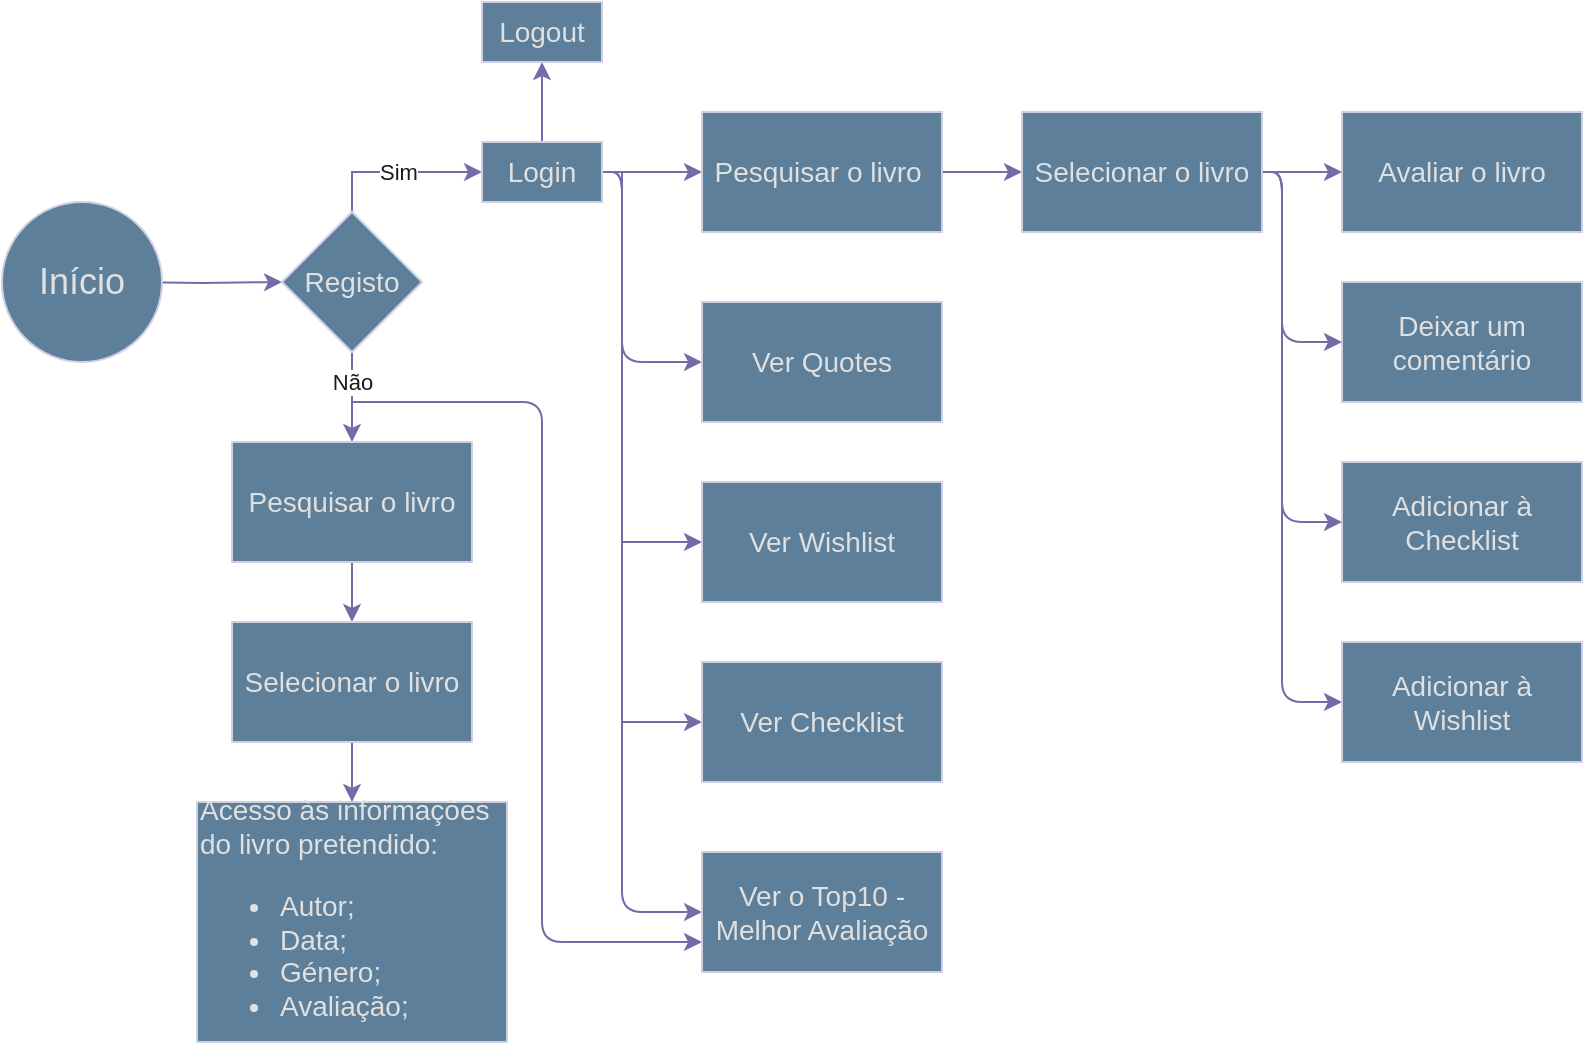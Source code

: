 <mxfile version="14.5.1" type="device"><diagram id="lLHPAmohYBpSUYGav1ZW" name="Page-1"><mxGraphModel dx="1106" dy="1949" grid="1" gridSize="10" guides="1" tooltips="1" connect="1" arrows="1" fold="1" page="1" pageScale="1" pageWidth="827" pageHeight="1169" math="0" shadow="0"><root><mxCell id="0"/><mxCell id="1" parent="0"/><mxCell id="gb7tLTJW4AF-gtPEAR_O-8" value="" style="edgeStyle=orthogonalEdgeStyle;rounded=0;orthogonalLoop=1;jettySize=auto;html=1;strokeColor=#736CA8;fontColor=#1A1A1A;" parent="1" target="gb7tLTJW4AF-gtPEAR_O-7" edge="1"><mxGeometry relative="1" as="geometry"><mxPoint x="110" y="110" as="sourcePoint"/></mxGeometry></mxCell><mxCell id="gb7tLTJW4AF-gtPEAR_O-10" value="" style="edgeStyle=orthogonalEdgeStyle;rounded=0;orthogonalLoop=1;jettySize=auto;html=1;strokeColor=#736CA8;fontColor=#1A1A1A;" parent="1" source="gb7tLTJW4AF-gtPEAR_O-7" target="gb7tLTJW4AF-gtPEAR_O-44" edge="1"><mxGeometry relative="1" as="geometry"><mxPoint x="225" y="200" as="targetPoint"/></mxGeometry></mxCell><mxCell id="gb7tLTJW4AF-gtPEAR_O-11" value="Não" style="edgeLabel;html=1;align=center;verticalAlign=middle;resizable=0;points=[];fontColor=#1A1A1A;" parent="gb7tLTJW4AF-gtPEAR_O-10" vertex="1" connectable="0"><mxGeometry x="-0.082" relative="1" as="geometry"><mxPoint y="-6" as="offset"/></mxGeometry></mxCell><mxCell id="gb7tLTJW4AF-gtPEAR_O-13" value="Sim" style="edgeStyle=orthogonalEdgeStyle;rounded=0;orthogonalLoop=1;jettySize=auto;html=1;strokeColor=#736CA8;fontColor=#1A1A1A;entryX=0;entryY=0.5;entryDx=0;entryDy=0;" parent="1" source="gb7tLTJW4AF-gtPEAR_O-7" target="gb7tLTJW4AF-gtPEAR_O-12" edge="1"><mxGeometry relative="1" as="geometry"><Array as="points"><mxPoint x="225" y="55"/></Array></mxGeometry></mxCell><mxCell id="gb7tLTJW4AF-gtPEAR_O-7" value="&lt;font style=&quot;font-size: 14px&quot;&gt;Registo&lt;/font&gt;" style="rhombus;whiteSpace=wrap;html=1;rounded=0;fillColor=#5D7F99;strokeColor=#D0CEE2;fontColor=#E0E0E0;" parent="1" vertex="1"><mxGeometry x="190" y="75" width="70" height="70" as="geometry"/></mxCell><mxCell id="gb7tLTJW4AF-gtPEAR_O-52" value="" style="edgeStyle=orthogonalEdgeStyle;curved=0;rounded=1;sketch=0;orthogonalLoop=1;jettySize=auto;html=1;fontColor=#1A1A1A;strokeColor=#736CA8;" parent="1" target="gb7tLTJW4AF-gtPEAR_O-48" edge="1"><mxGeometry relative="1" as="geometry"><Array as="points"><mxPoint x="320" y="170"/><mxPoint x="320" y="440"/></Array><mxPoint x="225" y="170" as="sourcePoint"/></mxGeometry></mxCell><mxCell id="gb7tLTJW4AF-gtPEAR_O-9" value="&lt;div style=&quot;text-align: left ; font-size: 14px&quot;&gt;&lt;font style=&quot;font-size: 14px&quot;&gt;Acesso às informações do livro pretendido:&lt;/font&gt;&lt;/div&gt;&lt;ul style=&quot;font-size: 14px&quot;&gt;&lt;li style=&quot;text-align: left&quot;&gt;&lt;font style=&quot;font-size: 14px&quot;&gt;Autor;&lt;br&gt;&lt;/font&gt;&lt;/li&gt;&lt;li style=&quot;text-align: left&quot;&gt;&lt;font style=&quot;font-size: 14px&quot;&gt;Data;&lt;br&gt;&lt;/font&gt;&lt;/li&gt;&lt;li style=&quot;text-align: left&quot;&gt;&lt;font style=&quot;font-size: 14px&quot;&gt;Género;&lt;br&gt;&lt;/font&gt;&lt;/li&gt;&lt;li&gt;&lt;div style=&quot;text-align: left&quot;&gt;&lt;font style=&quot;font-size: 14px&quot;&gt;Avaliação;&lt;/font&gt;&lt;/div&gt;&lt;/li&gt;&lt;/ul&gt;" style="whiteSpace=wrap;html=1;rounded=0;fillColor=#5D7F99;strokeColor=#D0CEE2;fontColor=#E0E0E0;" parent="1" vertex="1"><mxGeometry x="147.5" y="370" width="155" height="120" as="geometry"/></mxCell><mxCell id="gb7tLTJW4AF-gtPEAR_O-17" value="" style="edgeStyle=orthogonalEdgeStyle;rounded=0;orthogonalLoop=1;jettySize=auto;html=1;strokeColor=#736CA8;fontColor=#1A1A1A;" parent="1" source="gb7tLTJW4AF-gtPEAR_O-12" target="gb7tLTJW4AF-gtPEAR_O-16" edge="1"><mxGeometry relative="1" as="geometry"/></mxCell><mxCell id="gb7tLTJW4AF-gtPEAR_O-19" value="" style="edgeStyle=orthogonalEdgeStyle;rounded=0;orthogonalLoop=1;jettySize=auto;html=1;strokeColor=#736CA8;fontColor=#1A1A1A;" parent="1" source="gb7tLTJW4AF-gtPEAR_O-12" target="gb7tLTJW4AF-gtPEAR_O-18" edge="1"><mxGeometry relative="1" as="geometry"><Array as="points"><mxPoint x="360" y="240"/></Array></mxGeometry></mxCell><mxCell id="gb7tLTJW4AF-gtPEAR_O-21" value="" style="edgeStyle=orthogonalEdgeStyle;rounded=0;orthogonalLoop=1;jettySize=auto;html=1;strokeColor=#736CA8;fontColor=#1A1A1A;" parent="1" source="gb7tLTJW4AF-gtPEAR_O-12" target="gb7tLTJW4AF-gtPEAR_O-20" edge="1"><mxGeometry relative="1" as="geometry"><Array as="points"><mxPoint x="360" y="55"/><mxPoint x="360" y="330"/></Array></mxGeometry></mxCell><mxCell id="gb7tLTJW4AF-gtPEAR_O-43" value="" style="edgeStyle=orthogonalEdgeStyle;curved=0;rounded=1;sketch=0;orthogonalLoop=1;jettySize=auto;html=1;fontColor=#1A1A1A;strokeColor=#736CA8;" parent="1" source="gb7tLTJW4AF-gtPEAR_O-12" target="gb7tLTJW4AF-gtPEAR_O-42" edge="1"><mxGeometry relative="1" as="geometry"><Array as="points"><mxPoint x="360" y="55"/><mxPoint x="360" y="150"/></Array></mxGeometry></mxCell><mxCell id="gb7tLTJW4AF-gtPEAR_O-51" value="" style="edgeStyle=orthogonalEdgeStyle;curved=0;rounded=1;sketch=0;orthogonalLoop=1;jettySize=auto;html=1;fontColor=#1A1A1A;strokeColor=#736CA8;entryX=0;entryY=0.5;entryDx=0;entryDy=0;entryPerimeter=0;" parent="1" source="gb7tLTJW4AF-gtPEAR_O-12" target="gb7tLTJW4AF-gtPEAR_O-48" edge="1"><mxGeometry relative="1" as="geometry"><mxPoint x="397" y="425" as="targetPoint"/><Array as="points"><mxPoint x="360" y="55"/><mxPoint x="360" y="425"/></Array></mxGeometry></mxCell><mxCell id="cApugiHVVsXrlauWAfYe-2" value="" style="edgeStyle=orthogonalEdgeStyle;rounded=0;orthogonalLoop=1;jettySize=auto;html=1;strokeColor=#736CA8;fontColor=#1A1A1A;" parent="1" source="gb7tLTJW4AF-gtPEAR_O-12" target="cApugiHVVsXrlauWAfYe-1" edge="1"><mxGeometry relative="1" as="geometry"/></mxCell><mxCell id="gb7tLTJW4AF-gtPEAR_O-12" value="&lt;font style=&quot;font-size: 14px&quot;&gt;Login&lt;/font&gt;" style="whiteSpace=wrap;html=1;rounded=0;fillColor=#5D7F99;strokeColor=#D0CEE2;fontColor=#E0E0E0;" parent="1" vertex="1"><mxGeometry x="290" y="40" width="60" height="30" as="geometry"/></mxCell><mxCell id="gb7tLTJW4AF-gtPEAR_O-37" value="" style="edgeStyle=orthogonalEdgeStyle;curved=0;rounded=1;sketch=0;orthogonalLoop=1;jettySize=auto;html=1;fontColor=#1A1A1A;strokeColor=#736CA8;" parent="1" source="gb7tLTJW4AF-gtPEAR_O-16" target="gb7tLTJW4AF-gtPEAR_O-35" edge="1"><mxGeometry relative="1" as="geometry"/></mxCell><mxCell id="gb7tLTJW4AF-gtPEAR_O-16" value="&lt;font style=&quot;font-size: 14px&quot;&gt;Pesquisar o livro&amp;nbsp;&lt;/font&gt;" style="whiteSpace=wrap;html=1;rounded=0;fillColor=#5D7F99;strokeColor=#D0CEE2;fontColor=#E0E0E0;" parent="1" vertex="1"><mxGeometry x="400" y="25" width="120" height="60" as="geometry"/></mxCell><mxCell id="gb7tLTJW4AF-gtPEAR_O-18" value="&lt;font style=&quot;font-size: 14px&quot;&gt;Ver Wishlist&lt;/font&gt;" style="whiteSpace=wrap;html=1;rounded=0;fillColor=#5D7F99;strokeColor=#D0CEE2;fontColor=#E0E0E0;" parent="1" vertex="1"><mxGeometry x="400" y="210" width="120" height="60" as="geometry"/></mxCell><mxCell id="gb7tLTJW4AF-gtPEAR_O-20" value="&lt;font style=&quot;font-size: 14px&quot;&gt;Ver Checklist&lt;/font&gt;" style="whiteSpace=wrap;html=1;rounded=0;fillColor=#5D7F99;strokeColor=#D0CEE2;fontColor=#E0E0E0;" parent="1" vertex="1"><mxGeometry x="400" y="300" width="120" height="60" as="geometry"/></mxCell><mxCell id="gb7tLTJW4AF-gtPEAR_O-22" value="&lt;font style=&quot;font-size: 14px&quot;&gt;Avaliar o livro&lt;/font&gt;" style="whiteSpace=wrap;html=1;rounded=0;fillColor=#5D7F99;strokeColor=#D0CEE2;fontColor=#E0E0E0;" parent="1" vertex="1"><mxGeometry x="720" y="25" width="120" height="60" as="geometry"/></mxCell><mxCell id="gb7tLTJW4AF-gtPEAR_O-25" value="&lt;font style=&quot;font-size: 14px&quot;&gt;Deixar um comentário&lt;/font&gt;" style="whiteSpace=wrap;html=1;rounded=0;fillColor=#5D7F99;strokeColor=#D0CEE2;fontColor=#E0E0E0;" parent="1" vertex="1"><mxGeometry x="720" y="110" width="120" height="60" as="geometry"/></mxCell><mxCell id="gb7tLTJW4AF-gtPEAR_O-30" value="&lt;span style=&quot;font-size: 14px&quot;&gt;Adicionar à Checklist&lt;/span&gt;" style="whiteSpace=wrap;html=1;rounded=0;fillColor=#5D7F99;strokeColor=#D0CEE2;fontColor=#E0E0E0;" parent="1" vertex="1"><mxGeometry x="720" y="200" width="120" height="60" as="geometry"/></mxCell><mxCell id="gb7tLTJW4AF-gtPEAR_O-38" value="" style="edgeStyle=orthogonalEdgeStyle;curved=0;rounded=1;sketch=0;orthogonalLoop=1;jettySize=auto;html=1;fontColor=#1A1A1A;strokeColor=#736CA8;" parent="1" source="gb7tLTJW4AF-gtPEAR_O-35" target="gb7tLTJW4AF-gtPEAR_O-22" edge="1"><mxGeometry relative="1" as="geometry"/></mxCell><mxCell id="gb7tLTJW4AF-gtPEAR_O-40" value="" style="edgeStyle=orthogonalEdgeStyle;curved=0;rounded=1;sketch=0;orthogonalLoop=1;jettySize=auto;html=1;fontColor=#1A1A1A;strokeColor=#736CA8;entryX=0;entryY=0.5;entryDx=0;entryDy=0;" parent="1" source="gb7tLTJW4AF-gtPEAR_O-35" target="gb7tLTJW4AF-gtPEAR_O-25" edge="1"><mxGeometry relative="1" as="geometry"><mxPoint x="600" y="150" as="targetPoint"/><Array as="points"><mxPoint x="690" y="55"/><mxPoint x="690" y="140"/></Array></mxGeometry></mxCell><mxCell id="gb7tLTJW4AF-gtPEAR_O-53" style="edgeStyle=orthogonalEdgeStyle;curved=0;rounded=1;sketch=0;orthogonalLoop=1;jettySize=auto;html=1;fontColor=#1A1A1A;strokeColor=#736CA8;" parent="1" source="gb7tLTJW4AF-gtPEAR_O-35" target="gb7tLTJW4AF-gtPEAR_O-54" edge="1"><mxGeometry relative="1" as="geometry"><mxPoint x="680" y="320" as="targetPoint"/><Array as="points"><mxPoint x="690" y="55"/><mxPoint x="690" y="320"/></Array></mxGeometry></mxCell><mxCell id="gb7tLTJW4AF-gtPEAR_O-57" style="edgeStyle=orthogonalEdgeStyle;curved=0;rounded=1;sketch=0;orthogonalLoop=1;jettySize=auto;html=1;entryX=0;entryY=0.5;entryDx=0;entryDy=0;fontColor=#1A1A1A;strokeColor=#736CA8;" parent="1" source="gb7tLTJW4AF-gtPEAR_O-35" target="gb7tLTJW4AF-gtPEAR_O-30" edge="1"><mxGeometry relative="1" as="geometry"><Array as="points"><mxPoint x="690" y="55"/><mxPoint x="690" y="230"/></Array></mxGeometry></mxCell><mxCell id="gb7tLTJW4AF-gtPEAR_O-35" value="&lt;font style=&quot;font-size: 14px&quot;&gt;Selecionar o livro&lt;/font&gt;" style="rounded=0;whiteSpace=wrap;html=1;sketch=0;strokeColor=#D0CEE2;fillColor=#5D7F99;fontColor=#E0E0E0;" parent="1" vertex="1"><mxGeometry x="560" y="25" width="120" height="60" as="geometry"/></mxCell><mxCell id="gb7tLTJW4AF-gtPEAR_O-42" value="&lt;span style=&quot;font-size: 14px&quot;&gt;&lt;font&gt;Ver Quotes&lt;/font&gt;&lt;/span&gt;" style="whiteSpace=wrap;html=1;rounded=0;fillColor=#5D7F99;strokeColor=#D0CEE2;fontColor=#E0E0E0;" parent="1" vertex="1"><mxGeometry x="400" y="120" width="120" height="60" as="geometry"/></mxCell><mxCell id="gb7tLTJW4AF-gtPEAR_O-46" value="" style="edgeStyle=orthogonalEdgeStyle;curved=0;rounded=1;sketch=0;orthogonalLoop=1;jettySize=auto;html=1;fontColor=#1A1A1A;strokeColor=#736CA8;" parent="1" source="gb7tLTJW4AF-gtPEAR_O-44" target="gb7tLTJW4AF-gtPEAR_O-45" edge="1"><mxGeometry relative="1" as="geometry"/></mxCell><mxCell id="gb7tLTJW4AF-gtPEAR_O-44" value="&lt;font style=&quot;font-size: 14px&quot;&gt;Pesquisar o livro&lt;/font&gt;" style="rounded=0;whiteSpace=wrap;html=1;sketch=0;strokeColor=#D0CEE2;fillColor=#5D7F99;fontColor=#E0E0E0;" parent="1" vertex="1"><mxGeometry x="165" y="190" width="120" height="60" as="geometry"/></mxCell><mxCell id="gb7tLTJW4AF-gtPEAR_O-47" value="" style="edgeStyle=orthogonalEdgeStyle;curved=0;rounded=1;sketch=0;orthogonalLoop=1;jettySize=auto;html=1;fontColor=#1A1A1A;strokeColor=#736CA8;" parent="1" source="gb7tLTJW4AF-gtPEAR_O-45" target="gb7tLTJW4AF-gtPEAR_O-9" edge="1"><mxGeometry relative="1" as="geometry"/></mxCell><mxCell id="gb7tLTJW4AF-gtPEAR_O-45" value="&lt;font style=&quot;font-size: 14px&quot;&gt;Selecionar o livro&lt;/font&gt;" style="rounded=0;whiteSpace=wrap;html=1;sketch=0;strokeColor=#D0CEE2;fillColor=#5D7F99;fontColor=#E0E0E0;" parent="1" vertex="1"><mxGeometry x="165" y="280" width="120" height="60" as="geometry"/></mxCell><mxCell id="gb7tLTJW4AF-gtPEAR_O-48" value="&lt;font style=&quot;font-size: 14px&quot;&gt;Ver o Top10 - Melhor Avaliação&lt;/font&gt;" style="whiteSpace=wrap;html=1;rounded=0;strokeColor=#D0CEE2;fillColor=#5D7F99;fontColor=#E0E0E0;" parent="1" vertex="1"><mxGeometry x="400" y="395" width="120" height="60" as="geometry"/></mxCell><mxCell id="gb7tLTJW4AF-gtPEAR_O-54" value="&lt;font style=&quot;font-size: 14px&quot;&gt;Adicionar à Wishlist&lt;/font&gt;" style="rounded=0;whiteSpace=wrap;html=1;sketch=0;fillColor=#5D7F99;strokeColor=#D0CEE2;fontColor=#E0E0E0;" parent="1" vertex="1"><mxGeometry x="720" y="290" width="120" height="60" as="geometry"/></mxCell><mxCell id="gb7tLTJW4AF-gtPEAR_O-59" value="&lt;span&gt;&lt;font style=&quot;font-size: 18px&quot;&gt;Início&lt;/font&gt;&lt;/span&gt;" style="ellipse;whiteSpace=wrap;html=1;aspect=fixed;rounded=0;sketch=0;strokeColor=#D0CEE2;fillColor=#5D7F99;fontColor=#E0E0E0;" parent="1" vertex="1"><mxGeometry x="50" y="70" width="80" height="80" as="geometry"/></mxCell><mxCell id="cApugiHVVsXrlauWAfYe-1" value="&lt;font style=&quot;font-size: 14px&quot;&gt;Logout&lt;/font&gt;" style="whiteSpace=wrap;html=1;rounded=0;fillColor=#5D7F99;strokeColor=#D0CEE2;fontColor=#E0E0E0;" parent="1" vertex="1"><mxGeometry x="290" y="-30" width="60" height="30" as="geometry"/></mxCell></root></mxGraphModel></diagram></mxfile>